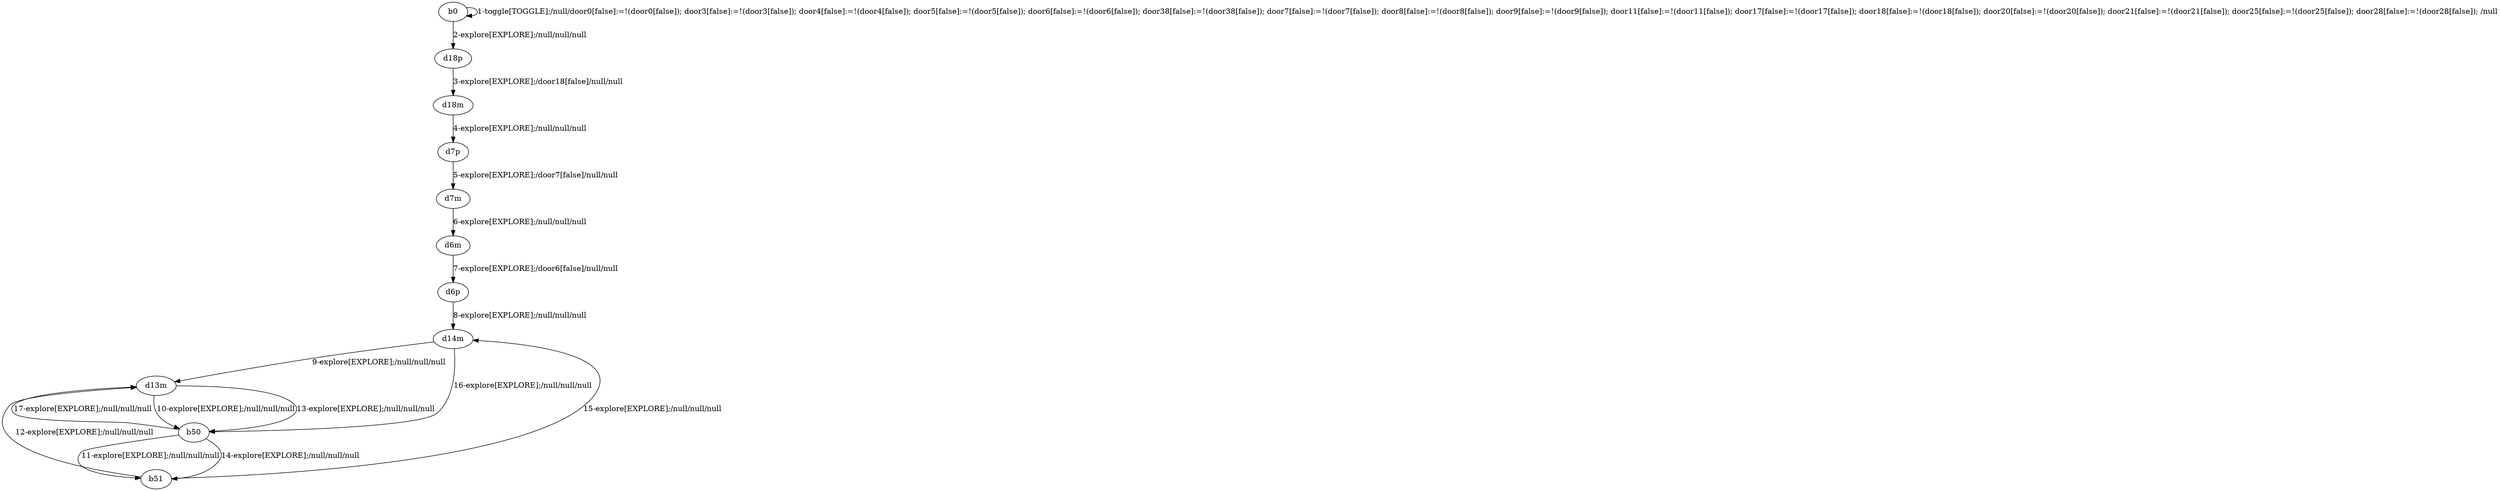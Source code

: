 # Total number of goals covered by this test: 1
# b51 --> d13m

digraph g {
"b0" -> "b0" [label = "1-toggle[TOGGLE];/null/door0[false]:=!(door0[false]); door3[false]:=!(door3[false]); door4[false]:=!(door4[false]); door5[false]:=!(door5[false]); door6[false]:=!(door6[false]); door38[false]:=!(door38[false]); door7[false]:=!(door7[false]); door8[false]:=!(door8[false]); door9[false]:=!(door9[false]); door11[false]:=!(door11[false]); door17[false]:=!(door17[false]); door18[false]:=!(door18[false]); door20[false]:=!(door20[false]); door21[false]:=!(door21[false]); door25[false]:=!(door25[false]); door28[false]:=!(door28[false]); /null"];
"b0" -> "d18p" [label = "2-explore[EXPLORE];/null/null/null"];
"d18p" -> "d18m" [label = "3-explore[EXPLORE];/door18[false]/null/null"];
"d18m" -> "d7p" [label = "4-explore[EXPLORE];/null/null/null"];
"d7p" -> "d7m" [label = "5-explore[EXPLORE];/door7[false]/null/null"];
"d7m" -> "d6m" [label = "6-explore[EXPLORE];/null/null/null"];
"d6m" -> "d6p" [label = "7-explore[EXPLORE];/door6[false]/null/null"];
"d6p" -> "d14m" [label = "8-explore[EXPLORE];/null/null/null"];
"d14m" -> "d13m" [label = "9-explore[EXPLORE];/null/null/null"];
"d13m" -> "b50" [label = "10-explore[EXPLORE];/null/null/null"];
"b50" -> "b51" [label = "11-explore[EXPLORE];/null/null/null"];
"b51" -> "d13m" [label = "12-explore[EXPLORE];/null/null/null"];
"d13m" -> "b50" [label = "13-explore[EXPLORE];/null/null/null"];
"b50" -> "b51" [label = "14-explore[EXPLORE];/null/null/null"];
"b51" -> "d14m" [label = "15-explore[EXPLORE];/null/null/null"];
"d14m" -> "b50" [label = "16-explore[EXPLORE];/null/null/null"];
"b50" -> "d13m" [label = "17-explore[EXPLORE];/null/null/null"];
}